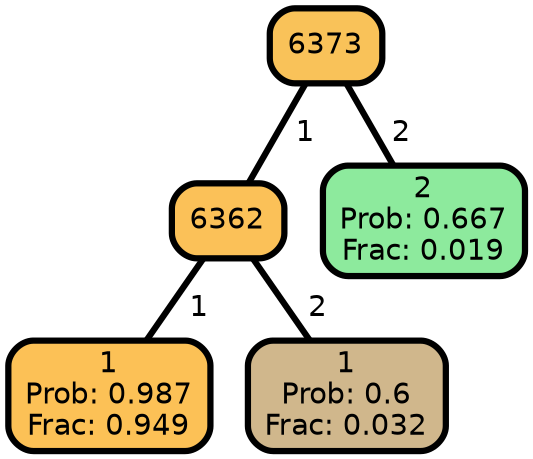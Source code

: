 graph Tree {
node [shape=box, style="filled, rounded",color="black",penwidth="3",fontcolor="black",                 fontname=helvetica] ;
graph [ranksep="0 equally", splines=straight,                 bgcolor=transparent, dpi=200] ;
edge [fontname=helvetica, color=black] ;
0 [label="1
Prob: 0.987
Frac: 0.949", fillcolor="#fcc156"] ;
1 [label="6362", fillcolor="#fbc158"] ;
2 [label="1
Prob: 0.6
Frac: 0.032", fillcolor="#d0b78c"] ;
3 [label="6373", fillcolor="#f9c259"] ;
4 [label="2
Prob: 0.667
Frac: 0.019", fillcolor="#8dea9d"] ;
1 -- 0 [label=" 1",penwidth=3] ;
1 -- 2 [label=" 2",penwidth=3] ;
3 -- 1 [label=" 1",penwidth=3] ;
3 -- 4 [label=" 2",penwidth=3] ;
{rank = same;}}